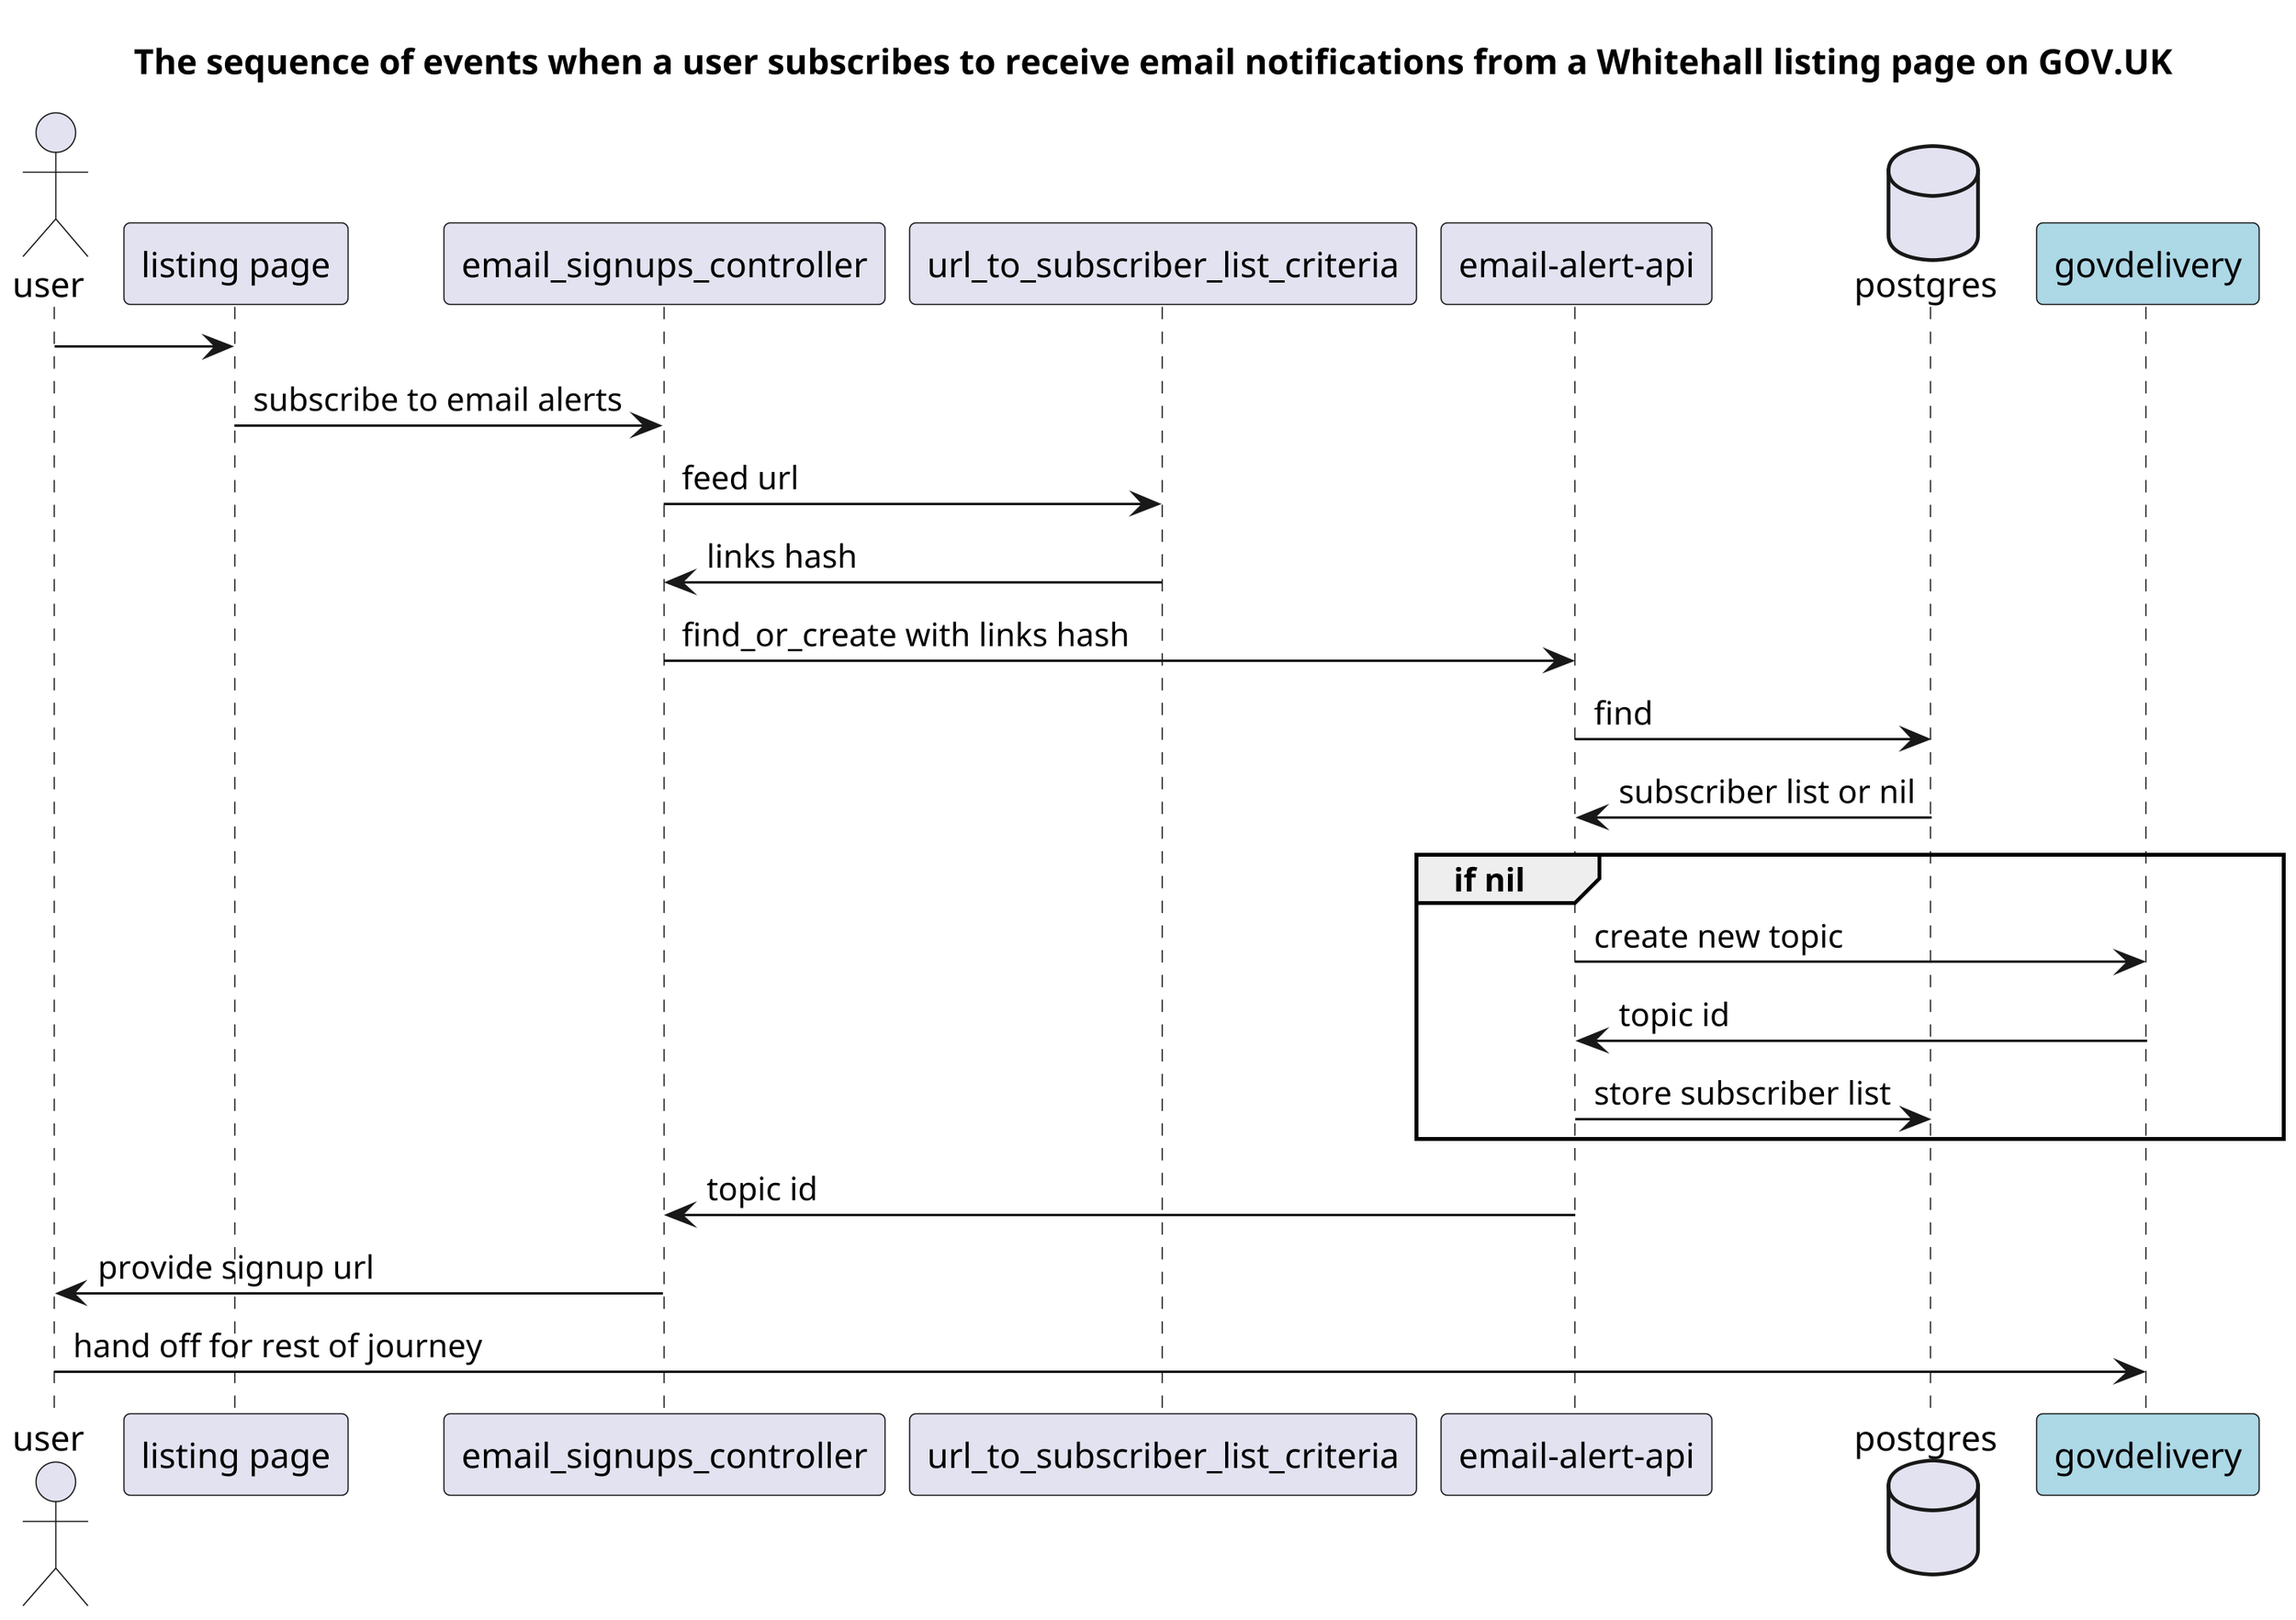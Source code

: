 @startuml

skinparam dpi 300
title The sequence of events when a user subscribes to receive email notifications from a Whitehall listing page on GOV.UK

actor user
user -> "listing page" as list
list -> "email_signups_controller" as controller : subscribe to email alerts
controller -> "url_to_subscriber_list_criteria" as criteria : feed url
criteria -> controller : links hash
controller -> "email-alert-api" as emailalertapi : find_or_create with links hash
database "postgres" as emailalertapidb
emailalertapi -> emailalertapidb : find
emailalertapidb -> emailalertapi : subscriber list or nil

group if nil
	participant govdelivery #LightBlue
	emailalertapi -> govdelivery : create new topic
	govdelivery -> emailalertapi : topic id
	emailalertapi -> emailalertapidb : store subscriber list
end

emailalertapi -> controller : topic id
controller -> user : provide signup url
user -> govdelivery : hand off for rest of journey

@enduml
